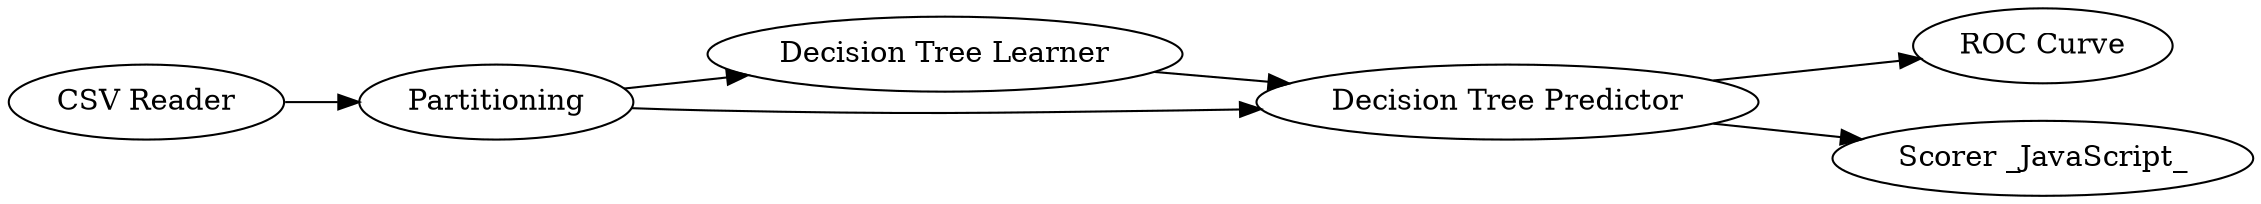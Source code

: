 digraph {
	1 [label="CSV Reader"]
	2 [label=Partitioning]
	3 [label="Decision Tree Learner"]
	4 [label="Decision Tree Predictor"]
	5 [label="ROC Curve"]
	6 [label="Scorer _JavaScript_"]
	1 -> 2
	2 -> 3
	2 -> 4
	3 -> 4
	4 -> 6
	4 -> 5
	rankdir=LR
}
